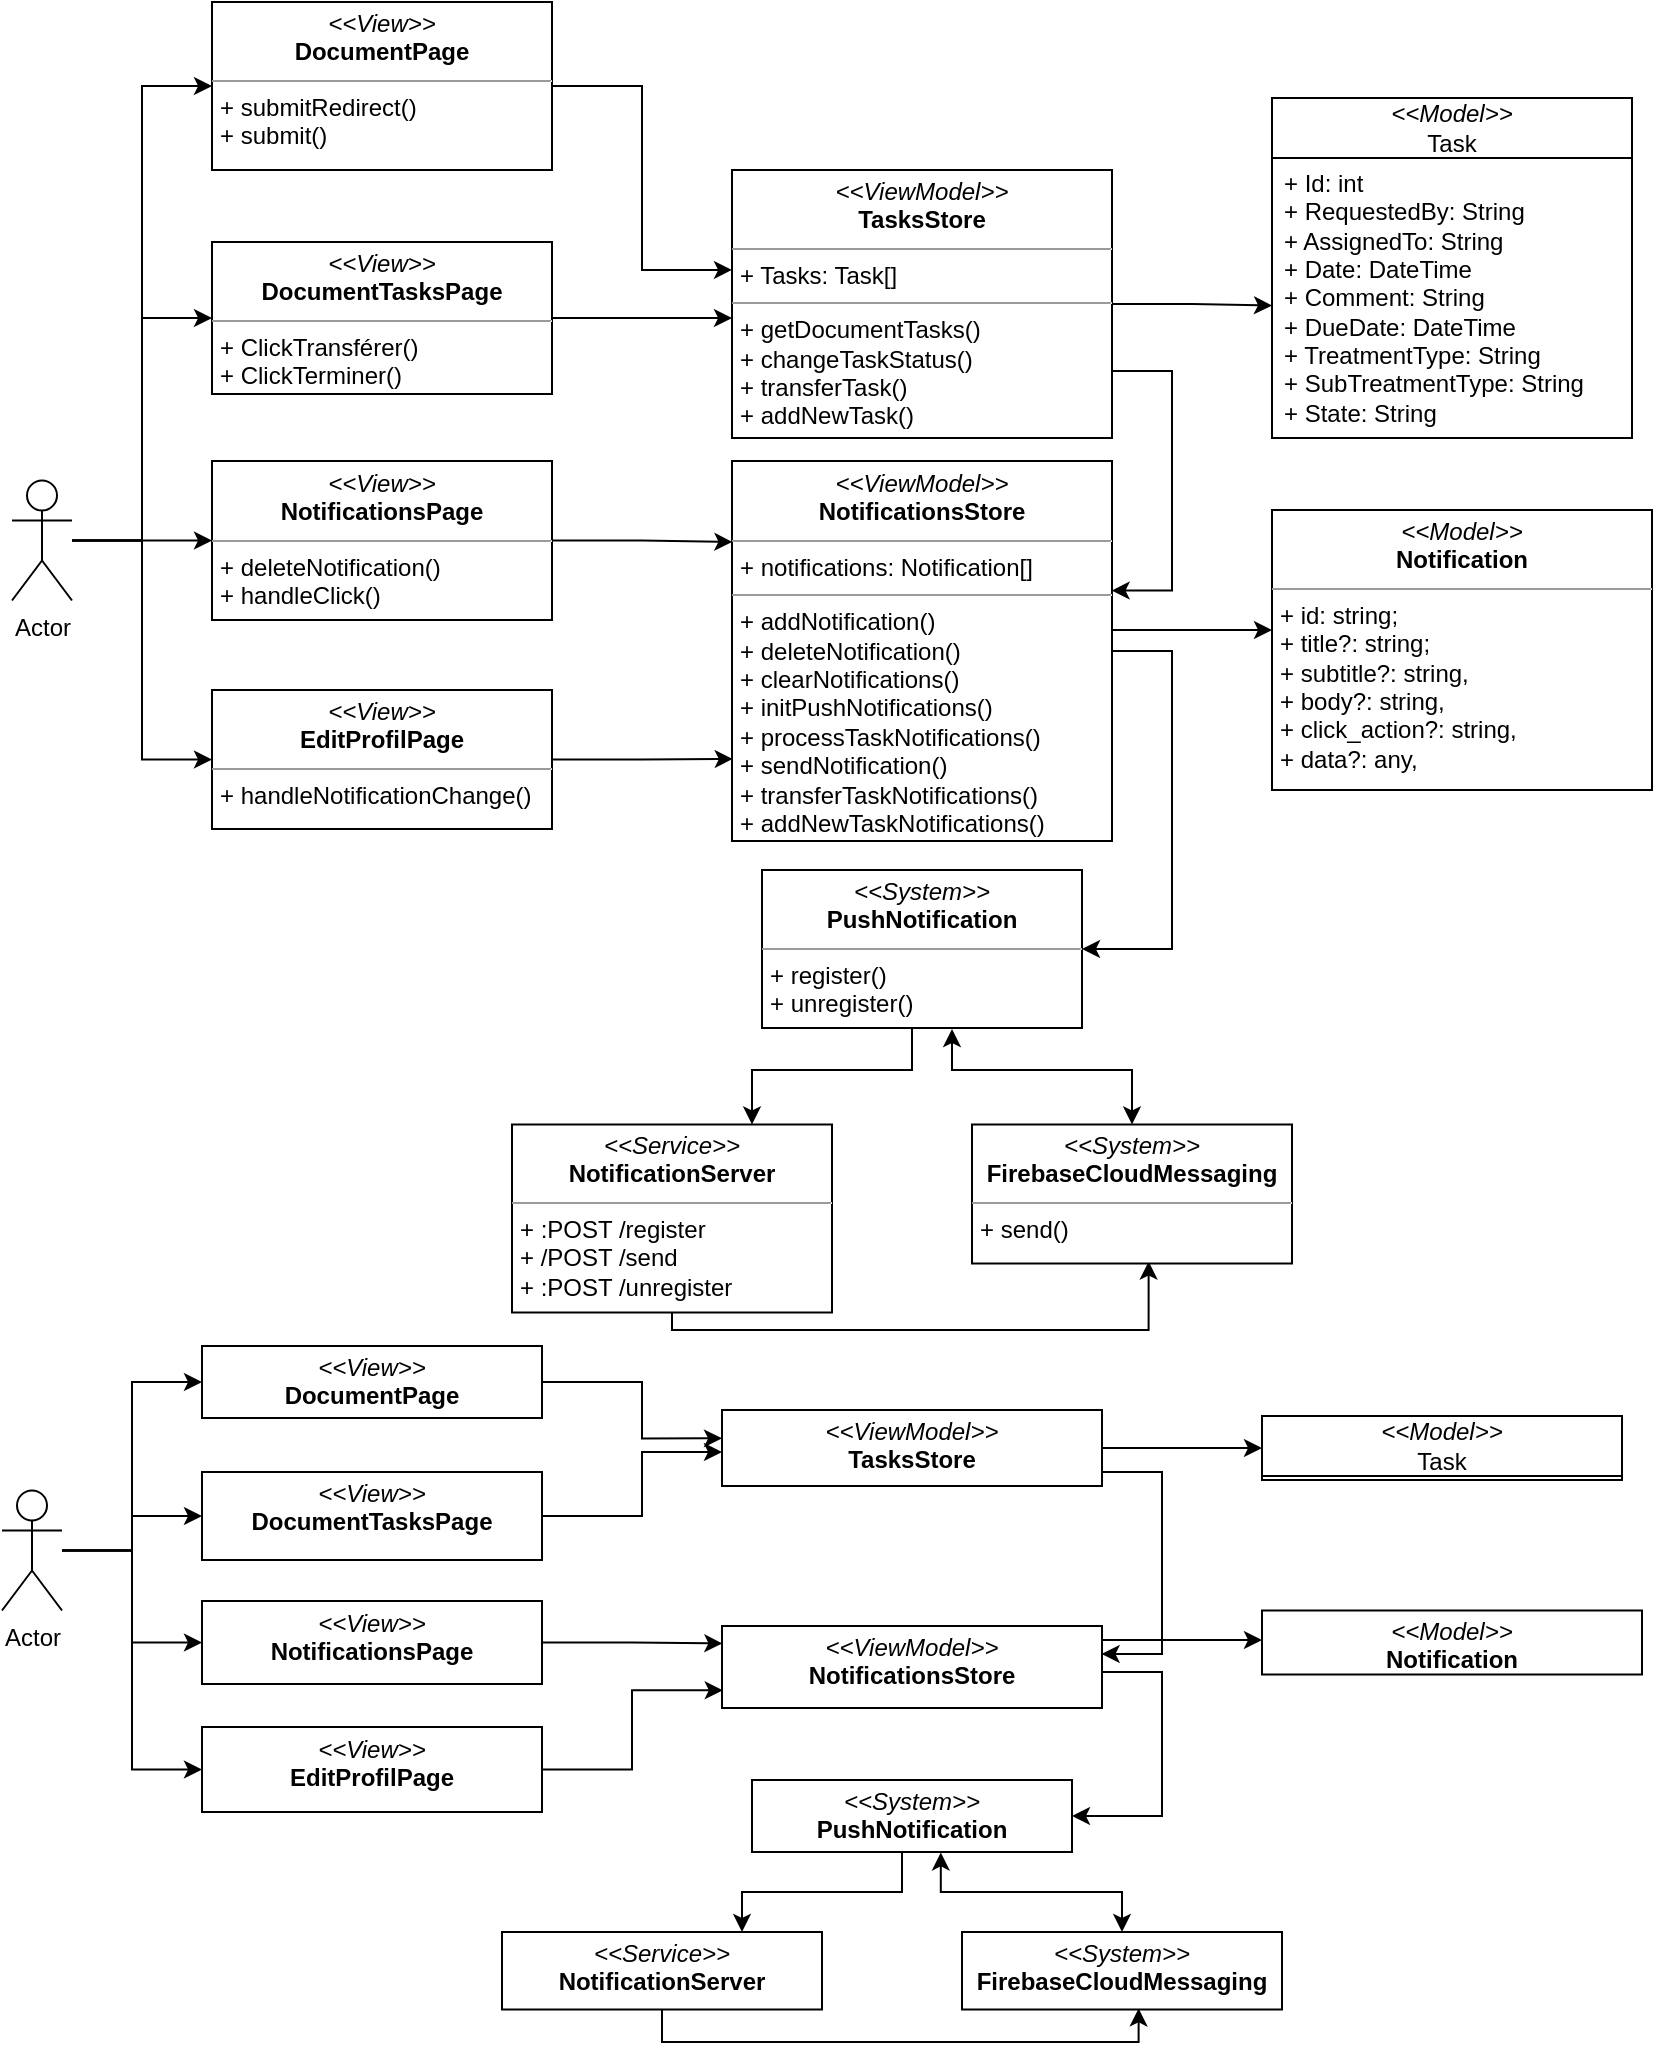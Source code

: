 <mxfile>
    <diagram id="O0Qm6d66h3aTIQR9iNrG" name="Page-1">
        <mxGraphModel dx="1678" dy="1376" grid="1" gridSize="10" guides="1" tooltips="1" connect="1" arrows="1" fold="1" page="1" pageScale="1" pageWidth="850" pageHeight="1100" math="0" shadow="0">
            <root>
                <mxCell id="0"/>
                <mxCell id="1" parent="0"/>
                <mxCell id="22" style="edgeStyle=orthogonalEdgeStyle;html=1;entryX=0;entryY=0.5;entryDx=0;entryDy=0;rounded=0;" edge="1" parent="1" source="2" target="12">
                    <mxGeometry relative="1" as="geometry"/>
                </mxCell>
                <mxCell id="23" style="edgeStyle=orthogonalEdgeStyle;html=1;entryX=0;entryY=0.5;entryDx=0;entryDy=0;rounded=0;" edge="1" parent="1" source="2" target="6">
                    <mxGeometry relative="1" as="geometry"/>
                </mxCell>
                <mxCell id="24" style="edgeStyle=orthogonalEdgeStyle;html=1;entryX=0;entryY=0.5;entryDx=0;entryDy=0;rounded=0;" edge="1" parent="1" source="2" target="10">
                    <mxGeometry relative="1" as="geometry"/>
                </mxCell>
                <mxCell id="42" style="edgeStyle=orthogonalEdgeStyle;rounded=0;html=1;entryX=0;entryY=0.5;entryDx=0;entryDy=0;startArrow=none;startFill=0;endArrow=classic;endFill=1;" edge="1" parent="1" source="2" target="36">
                    <mxGeometry relative="1" as="geometry"/>
                </mxCell>
                <mxCell id="2" value="Actor" style="shape=umlActor;verticalLabelPosition=bottom;verticalAlign=top;html=1;outlineConnect=0;" vertex="1" parent="1">
                    <mxGeometry x="20" y="309.25" width="30" height="60" as="geometry"/>
                </mxCell>
                <mxCell id="21" style="edgeStyle=orthogonalEdgeStyle;html=1;entryX=0.001;entryY=0.213;entryDx=0;entryDy=0;entryPerimeter=0;rounded=0;" edge="1" parent="1" source="6" target="17">
                    <mxGeometry relative="1" as="geometry">
                        <Array as="points"/>
                    </mxGeometry>
                </mxCell>
                <mxCell id="6" value="&lt;p style=&quot;margin:0px;margin-top:4px;text-align:center;&quot;&gt;&lt;i&gt;&amp;lt;&amp;lt;View&amp;gt;&amp;gt;&lt;/i&gt;&lt;br&gt;&lt;b&gt;NotificationsPage&lt;/b&gt;&lt;br&gt;&lt;/p&gt;&lt;hr style=&quot;border-color: var(--border-color);&quot; size=&quot;1&quot;&gt;&lt;p style=&quot;border-color: var(--border-color); margin: 0px 0px 0px 4px;&quot;&gt;+ deleteNotification()&lt;/p&gt;&lt;p style=&quot;border-color: var(--border-color); margin: 0px 0px 0px 4px;&quot;&gt;+ handleClick()&lt;/p&gt;" style="verticalAlign=top;align=left;overflow=fill;fontSize=12;fontFamily=Helvetica;html=1;whiteSpace=wrap;" vertex="1" parent="1">
                    <mxGeometry x="120" y="299.5" width="170" height="79.5" as="geometry"/>
                </mxCell>
                <mxCell id="25" style="edgeStyle=orthogonalEdgeStyle;html=1;rounded=0;" edge="1" parent="1" source="10" target="11">
                    <mxGeometry relative="1" as="geometry">
                        <Array as="points">
                            <mxPoint x="360" y="228"/>
                            <mxPoint x="360" y="228"/>
                        </Array>
                    </mxGeometry>
                </mxCell>
                <mxCell id="10" value="&lt;p style=&quot;margin:0px;margin-top:4px;text-align:center;&quot;&gt;&lt;i&gt;&amp;lt;&amp;lt;View&amp;gt;&amp;gt;&lt;/i&gt;&lt;br&gt;&lt;b&gt;DocumentTasksPage&lt;/b&gt;&lt;br&gt;&lt;/p&gt;&lt;hr style=&quot;border-color: var(--border-color);&quot; size=&quot;1&quot;&gt;&lt;p style=&quot;border-color: var(--border-color); margin: 0px 0px 0px 4px;&quot;&gt;+ ClickTransférer()&lt;/p&gt;&lt;p style=&quot;border-color: var(--border-color); margin: 0px 0px 0px 4px;&quot;&gt;+ ClickTerminer()&lt;/p&gt;" style="verticalAlign=top;align=left;overflow=fill;fontSize=12;fontFamily=Helvetica;html=1;whiteSpace=wrap;" vertex="1" parent="1">
                    <mxGeometry x="120" y="190" width="170" height="76" as="geometry"/>
                </mxCell>
                <mxCell id="29" style="edgeStyle=orthogonalEdgeStyle;html=1;entryX=0;entryY=0.527;entryDx=0;entryDy=0;entryPerimeter=0;rounded=0;" edge="1" parent="1" source="11" target="19">
                    <mxGeometry relative="1" as="geometry">
                        <Array as="points"/>
                    </mxGeometry>
                </mxCell>
                <mxCell id="34" style="edgeStyle=orthogonalEdgeStyle;rounded=0;html=1;entryX=0.999;entryY=0.341;entryDx=0;entryDy=0;entryPerimeter=0;exitX=1;exitY=0.75;exitDx=0;exitDy=0;" edge="1" parent="1" source="11" target="17">
                    <mxGeometry relative="1" as="geometry">
                        <mxPoint x="600" y="514" as="sourcePoint"/>
                        <Array as="points">
                            <mxPoint x="600" y="255"/>
                            <mxPoint x="600" y="364"/>
                        </Array>
                    </mxGeometry>
                </mxCell>
                <mxCell id="11" value="&lt;p style=&quot;margin:0px;margin-top:4px;text-align:center;&quot;&gt;&lt;i&gt;&amp;lt;&amp;lt;ViewModel&amp;gt;&amp;gt;&lt;/i&gt;&lt;br&gt;&lt;b&gt;TasksStore&lt;/b&gt;&lt;/p&gt;&lt;hr size=&quot;1&quot;&gt;&lt;p style=&quot;margin:0px;margin-left:4px;&quot;&gt;+ Tasks: Task[]&lt;br&gt;&lt;/p&gt;&lt;hr size=&quot;1&quot;&gt;&lt;p style=&quot;margin:0px;margin-left:4px;&quot;&gt;+ getDocumentTasks()&lt;/p&gt;&lt;p style=&quot;margin:0px;margin-left:4px;&quot;&gt;+ changeTaskStatus()&lt;/p&gt;&lt;p style=&quot;margin:0px;margin-left:4px;&quot;&gt;+ transferTask()&lt;/p&gt;&lt;p style=&quot;margin:0px;margin-left:4px;&quot;&gt;+ addNewTask()&lt;/p&gt;" style="verticalAlign=top;align=left;overflow=fill;fontSize=12;fontFamily=Helvetica;html=1;whiteSpace=wrap;" vertex="1" parent="1">
                    <mxGeometry x="380" y="154" width="190" height="134" as="geometry"/>
                </mxCell>
                <mxCell id="27" style="edgeStyle=orthogonalEdgeStyle;html=1;entryX=0.002;entryY=0.784;entryDx=0;entryDy=0;rounded=0;entryPerimeter=0;" edge="1" parent="1" source="12" target="17">
                    <mxGeometry relative="1" as="geometry">
                        <Array as="points"/>
                    </mxGeometry>
                </mxCell>
                <mxCell id="12" value="&lt;p style=&quot;margin:0px;margin-top:4px;text-align:center;&quot;&gt;&lt;i&gt;&amp;lt;&amp;lt;View&amp;gt;&amp;gt;&lt;/i&gt;&lt;br&gt;&lt;b&gt;EditProfilPage&lt;/b&gt;&lt;/p&gt;&lt;hr style=&quot;border-color: var(--border-color);&quot; size=&quot;1&quot;&gt;&lt;p style=&quot;border-color: var(--border-color); margin: 0px 0px 0px 4px;&quot;&gt;+ handleNotificationChange()&lt;/p&gt;&lt;div&gt;&lt;br&gt;&lt;/div&gt;&lt;p style=&quot;border-color: var(--border-color); margin: 0px 0px 0px 4px;&quot;&gt;&lt;br&gt;&lt;/p&gt;" style="verticalAlign=top;align=left;overflow=fill;fontSize=12;fontFamily=Helvetica;html=1;whiteSpace=wrap;" vertex="1" parent="1">
                    <mxGeometry x="120" y="414" width="170" height="69.5" as="geometry"/>
                </mxCell>
                <mxCell id="39" style="edgeStyle=orthogonalEdgeStyle;rounded=0;html=1;exitX=0.75;exitY=0;exitDx=0;exitDy=0;entryX=0.25;entryY=1;entryDx=0;entryDy=0;startArrow=classic;startFill=1;endArrow=none;endFill=0;" edge="1" parent="1" source="13" target="15">
                    <mxGeometry relative="1" as="geometry">
                        <Array as="points">
                            <mxPoint x="390" y="604"/>
                            <mxPoint x="470" y="604"/>
                            <mxPoint x="470" y="583"/>
                        </Array>
                    </mxGeometry>
                </mxCell>
                <mxCell id="40" style="edgeStyle=orthogonalEdgeStyle;rounded=0;html=1;entryX=0.552;entryY=0.986;entryDx=0;entryDy=0;entryPerimeter=0;startArrow=none;startFill=0;endArrow=classic;endFill=1;" edge="1" parent="1" source="13" target="14">
                    <mxGeometry relative="1" as="geometry">
                        <Array as="points">
                            <mxPoint x="350" y="734"/>
                            <mxPoint x="588" y="734"/>
                        </Array>
                    </mxGeometry>
                </mxCell>
                <mxCell id="13" value="&lt;p style=&quot;margin:0px;margin-top:4px;text-align:center;&quot;&gt;&lt;i&gt;&amp;lt;&amp;lt;Service&amp;gt;&amp;gt;&lt;/i&gt;&lt;br&gt;&lt;b&gt;NotificationServer&lt;/b&gt;&lt;br&gt;&lt;/p&gt;&lt;hr style=&quot;border-color: var(--border-color);&quot; size=&quot;1&quot;&gt;&lt;p style=&quot;border-color: var(--border-color); margin: 0px 0px 0px 4px;&quot;&gt;+ :POST /register&lt;/p&gt;&lt;p style=&quot;border-color: var(--border-color); margin: 0px 0px 0px 4px;&quot;&gt;+ /POST /send&lt;/p&gt;&lt;p style=&quot;border-color: var(--border-color); margin: 0px 0px 0px 4px;&quot;&gt;+ :POST /unregister&lt;/p&gt;&lt;div&gt;&lt;br&gt;&lt;/div&gt;&lt;p style=&quot;border-color: var(--border-color); margin: 0px 0px 0px 4px;&quot;&gt;&lt;br&gt;&lt;/p&gt;" style="verticalAlign=top;align=left;overflow=fill;fontSize=12;fontFamily=Helvetica;html=1;whiteSpace=wrap;" vertex="1" parent="1">
                    <mxGeometry x="270" y="631.25" width="160" height="94" as="geometry"/>
                </mxCell>
                <mxCell id="38" style="edgeStyle=orthogonalEdgeStyle;rounded=0;html=1;exitX=0.5;exitY=0;exitDx=0;exitDy=0;entryX=0.59;entryY=1.006;entryDx=0;entryDy=0;startArrow=classic;startFill=1;endArrow=classic;endFill=1;entryPerimeter=0;" edge="1" parent="1" source="14" target="15">
                    <mxGeometry relative="1" as="geometry">
                        <Array as="points">
                            <mxPoint x="580" y="604"/>
                            <mxPoint x="490" y="604"/>
                            <mxPoint x="490" y="584"/>
                        </Array>
                    </mxGeometry>
                </mxCell>
                <mxCell id="14" value="&lt;p style=&quot;margin:0px;margin-top:4px;text-align:center;&quot;&gt;&lt;i&gt;&amp;lt;&amp;lt;System&amp;gt;&amp;gt;&lt;/i&gt;&lt;br&gt;&lt;b&gt;FirebaseCloudMessaging&lt;/b&gt;&lt;br&gt;&lt;/p&gt;&lt;hr style=&quot;border-color: var(--border-color);&quot; size=&quot;1&quot;&gt;&lt;p style=&quot;border-color: var(--border-color); margin: 0px 0px 0px 4px;&quot;&gt;+ send()&lt;/p&gt;&lt;div&gt;&lt;br&gt;&lt;/div&gt;&lt;p style=&quot;border-color: var(--border-color); margin: 0px 0px 0px 4px;&quot;&gt;&lt;br&gt;&lt;/p&gt;" style="verticalAlign=top;align=left;overflow=fill;fontSize=12;fontFamily=Helvetica;html=1;whiteSpace=wrap;" vertex="1" parent="1">
                    <mxGeometry x="500" y="631.25" width="160" height="69.5" as="geometry"/>
                </mxCell>
                <mxCell id="15" value="&lt;p style=&quot;margin:0px;margin-top:4px;text-align:center;&quot;&gt;&lt;i&gt;&amp;lt;&amp;lt;&lt;/i&gt;&lt;i&gt;System&lt;/i&gt;&lt;i&gt;&amp;gt;&amp;gt;&lt;/i&gt;&lt;br&gt;&lt;b&gt;PushNotification&lt;/b&gt;&lt;br&gt;&lt;/p&gt;&lt;hr style=&quot;border-color: var(--border-color);&quot; size=&quot;1&quot;&gt;&lt;p style=&quot;border-color: var(--border-color); margin: 0px 0px 0px 4px;&quot;&gt;+ register()&lt;/p&gt;&lt;p style=&quot;border-color: var(--border-color); margin: 0px 0px 0px 4px;&quot;&gt;+ unregister()&lt;/p&gt;&lt;div&gt;&lt;br&gt;&lt;/div&gt;&lt;p style=&quot;border-color: var(--border-color); margin: 0px 0px 0px 4px;&quot;&gt;&lt;br&gt;&lt;/p&gt;" style="verticalAlign=top;align=left;overflow=fill;fontSize=12;fontFamily=Helvetica;html=1;whiteSpace=wrap;" vertex="1" parent="1">
                    <mxGeometry x="395" y="504" width="160" height="79" as="geometry"/>
                </mxCell>
                <mxCell id="16" value="&lt;p style=&quot;margin:0px;margin-top:4px;text-align:center;&quot;&gt;&lt;i&gt;&amp;lt;&amp;lt;Model&amp;gt;&amp;gt;&lt;/i&gt;&lt;br&gt;&lt;b&gt;Notification&lt;/b&gt;&lt;/p&gt;&lt;hr size=&quot;1&quot;&gt;&lt;p style=&quot;margin:0px;margin-left:4px;&quot;&gt;+ id: string;&lt;/p&gt;&lt;p style=&quot;margin:0px;margin-left:4px;&quot;&gt;+ title?: string;&lt;/p&gt;&lt;p style=&quot;margin:0px;margin-left:4px;&quot;&gt;+ subtitle?: string,&lt;/p&gt;&lt;p style=&quot;margin:0px;margin-left:4px;&quot;&gt;+ body?: string,&lt;/p&gt;&lt;p style=&quot;margin:0px;margin-left:4px;&quot;&gt;+ click_action?: string,&lt;/p&gt;&lt;p style=&quot;margin:0px;margin-left:4px;&quot;&gt;+ data?: any,&lt;/p&gt;&lt;p style=&quot;margin:0px;margin-left:4px;&quot;&gt;&lt;br&gt;&lt;/p&gt;" style="verticalAlign=top;align=left;overflow=fill;fontSize=12;fontFamily=Helvetica;html=1;whiteSpace=wrap;" vertex="1" parent="1">
                    <mxGeometry x="650" y="324" width="190" height="140" as="geometry"/>
                </mxCell>
                <mxCell id="28" style="edgeStyle=orthogonalEdgeStyle;html=1;rounded=0;" edge="1" parent="1" source="17">
                    <mxGeometry relative="1" as="geometry">
                        <mxPoint x="650" y="384" as="targetPoint"/>
                        <Array as="points">
                            <mxPoint x="590" y="384"/>
                            <mxPoint x="590" y="384"/>
                        </Array>
                    </mxGeometry>
                </mxCell>
                <mxCell id="41" style="edgeStyle=orthogonalEdgeStyle;rounded=0;html=1;entryX=1;entryY=0.5;entryDx=0;entryDy=0;startArrow=none;startFill=0;endArrow=classic;endFill=1;" edge="1" parent="1" source="17" target="15">
                    <mxGeometry relative="1" as="geometry">
                        <Array as="points">
                            <mxPoint x="600" y="394"/>
                            <mxPoint x="600" y="544"/>
                        </Array>
                    </mxGeometry>
                </mxCell>
                <mxCell id="17" value="&lt;p style=&quot;margin:0px;margin-top:4px;text-align:center;&quot;&gt;&lt;i&gt;&amp;lt;&amp;lt;ViewModel&amp;gt;&amp;gt;&lt;/i&gt;&lt;br&gt;&lt;b&gt;NotificationsStore&lt;/b&gt;&lt;/p&gt;&lt;hr size=&quot;1&quot;&gt;&lt;p style=&quot;margin:0px;margin-left:4px;&quot;&gt;+ notifications: Notification[]&lt;br&gt;&lt;/p&gt;&lt;hr size=&quot;1&quot;&gt;&lt;p style=&quot;margin: 0px 0px 0px 4px;&quot;&gt;+ addNotification()&lt;/p&gt;&lt;p style=&quot;margin: 0px 0px 0px 4px;&quot;&gt;+ deleteNotification()&lt;/p&gt;&lt;p style=&quot;margin: 0px 0px 0px 4px;&quot;&gt;+ clearNotifications()&lt;/p&gt;&lt;p style=&quot;margin: 0px 0px 0px 4px;&quot;&gt;+ initPushNotifications()&lt;/p&gt;&lt;p style=&quot;margin: 0px 0px 0px 4px;&quot;&gt;+ processTaskNotifications()&lt;/p&gt;&lt;p style=&quot;margin: 0px 0px 0px 4px;&quot;&gt;+ sendNotification()&lt;/p&gt;&lt;p style=&quot;margin: 0px 0px 0px 4px;&quot;&gt;+ transferTaskNotifications()&lt;/p&gt;&lt;p style=&quot;margin: 0px 0px 0px 4px;&quot;&gt;&lt;span style=&quot;background-color: initial;&quot;&gt;+ addNewTaskNotifications()&lt;/span&gt;&lt;span style=&quot;background-color: initial;&quot;&gt;&amp;nbsp;&lt;/span&gt;&lt;br&gt;&lt;/p&gt;" style="verticalAlign=top;align=left;overflow=fill;fontSize=12;fontFamily=Helvetica;html=1;whiteSpace=wrap;" vertex="1" parent="1">
                    <mxGeometry x="380" y="299.5" width="190" height="190" as="geometry"/>
                </mxCell>
                <mxCell id="18" value="&lt;i style=&quot;border-color: var(--border-color);&quot;&gt;&amp;lt;&amp;lt;Model&amp;gt;&amp;gt;&lt;/i&gt;&lt;br style=&quot;border-color: var(--border-color);&quot;&gt;Task" style="swimlane;fontStyle=0;childLayout=stackLayout;horizontal=1;startSize=30;horizontalStack=0;resizeParent=1;resizeParentMax=0;resizeLast=0;collapsible=1;marginBottom=0;whiteSpace=wrap;html=1;" vertex="1" parent="1">
                    <mxGeometry x="650" y="118" width="180" height="170" as="geometry"/>
                </mxCell>
                <mxCell id="19" value="+ Id: int&lt;br&gt;+ RequestedBy: String&lt;br style=&quot;border-color: var(--border-color);&quot;&gt;+ AssignedTo: String&lt;br style=&quot;border-color: var(--border-color);&quot;&gt;+ Date: DateTime&lt;br style=&quot;border-color: var(--border-color);&quot;&gt;+ Comment: String&lt;br style=&quot;border-color: var(--border-color);&quot;&gt;+ DueDate: DateTime&lt;br style=&quot;border-color: var(--border-color);&quot;&gt;+ TreatmentType: String&lt;br style=&quot;border-color: var(--border-color);&quot;&gt;+ SubTreatmentType: String&lt;br style=&quot;border-color: var(--border-color);&quot;&gt;+ State: String" style="text;strokeColor=none;fillColor=none;align=left;verticalAlign=middle;spacingLeft=4;spacingRight=4;overflow=hidden;points=[[0,0.5],[1,0.5]];portConstraint=eastwest;rotatable=0;whiteSpace=wrap;html=1;" vertex="1" parent="18">
                    <mxGeometry y="30" width="180" height="140" as="geometry"/>
                </mxCell>
                <mxCell id="43" style="edgeStyle=orthogonalEdgeStyle;rounded=0;html=1;entryX=0;entryY=0.373;entryDx=0;entryDy=0;entryPerimeter=0;startArrow=none;startFill=0;endArrow=classic;endFill=1;" edge="1" parent="1" source="36" target="11">
                    <mxGeometry relative="1" as="geometry"/>
                </mxCell>
                <mxCell id="36" value="&lt;p style=&quot;margin:0px;margin-top:4px;text-align:center;&quot;&gt;&lt;i&gt;&amp;lt;&amp;lt;View&amp;gt;&amp;gt;&lt;/i&gt;&lt;br&gt;&lt;b&gt;DocumentPage&lt;/b&gt;&lt;br&gt;&lt;/p&gt;&lt;hr style=&quot;border-color: var(--border-color);&quot; size=&quot;1&quot;&gt;&lt;p style=&quot;border-color: var(--border-color); margin: 0px 0px 0px 4px;&quot;&gt;+ submitRedirect()&lt;br&gt;&lt;/p&gt;&lt;p style=&quot;border-color: var(--border-color); margin: 0px 0px 0px 4px;&quot;&gt;+ submit()&lt;/p&gt;" style="verticalAlign=top;align=left;overflow=fill;fontSize=12;fontFamily=Helvetica;html=1;whiteSpace=wrap;" vertex="1" parent="1">
                    <mxGeometry x="120" y="70" width="170" height="84" as="geometry"/>
                </mxCell>
                <mxCell id="44" style="edgeStyle=orthogonalEdgeStyle;html=1;entryX=0;entryY=0.5;entryDx=0;entryDy=0;rounded=0;" edge="1" source="48" target="57" parent="1">
                    <mxGeometry relative="1" as="geometry"/>
                </mxCell>
                <mxCell id="45" style="edgeStyle=orthogonalEdgeStyle;html=1;entryX=0;entryY=0.5;entryDx=0;entryDy=0;rounded=0;" edge="1" source="48" target="50" parent="1">
                    <mxGeometry relative="1" as="geometry"/>
                </mxCell>
                <mxCell id="46" style="edgeStyle=orthogonalEdgeStyle;html=1;entryX=0;entryY=0.5;entryDx=0;entryDy=0;rounded=0;" edge="1" source="48" target="52" parent="1">
                    <mxGeometry relative="1" as="geometry"/>
                </mxCell>
                <mxCell id="47" style="edgeStyle=orthogonalEdgeStyle;rounded=0;html=1;entryX=0;entryY=0.5;entryDx=0;entryDy=0;startArrow=none;startFill=0;endArrow=classic;endFill=1;" edge="1" source="48" target="71" parent="1">
                    <mxGeometry relative="1" as="geometry"/>
                </mxCell>
                <mxCell id="48" value="Actor" style="shape=umlActor;verticalLabelPosition=bottom;verticalAlign=top;html=1;outlineConnect=0;" vertex="1" parent="1">
                    <mxGeometry x="15" y="814.25" width="30" height="60" as="geometry"/>
                </mxCell>
                <mxCell id="49" style="edgeStyle=orthogonalEdgeStyle;html=1;entryX=0.001;entryY=0.213;entryDx=0;entryDy=0;entryPerimeter=0;rounded=0;" edge="1" source="50" target="67" parent="1">
                    <mxGeometry relative="1" as="geometry">
                        <Array as="points"/>
                    </mxGeometry>
                </mxCell>
                <mxCell id="50" value="&lt;p style=&quot;margin:0px;margin-top:4px;text-align:center;&quot;&gt;&lt;i&gt;&amp;lt;&amp;lt;View&amp;gt;&amp;gt;&lt;/i&gt;&lt;br&gt;&lt;b&gt;NotificationsPage&lt;/b&gt;&lt;br&gt;&lt;/p&gt;&lt;p style=&quot;border-color: var(--border-color); margin: 0px 0px 0px 4px;&quot;&gt;&lt;br&gt;&lt;/p&gt;" style="verticalAlign=top;align=left;overflow=fill;fontSize=12;fontFamily=Helvetica;html=1;whiteSpace=wrap;" vertex="1" parent="1">
                    <mxGeometry x="115" y="869.5" width="170" height="41.5" as="geometry"/>
                </mxCell>
                <mxCell id="51" style="edgeStyle=orthogonalEdgeStyle;html=1;rounded=0;" edge="1" source="52" target="55" parent="1">
                    <mxGeometry relative="1" as="geometry">
                        <Array as="points">
                            <mxPoint x="335" y="827"/>
                            <mxPoint x="335" y="795"/>
                        </Array>
                    </mxGeometry>
                </mxCell>
                <mxCell id="52" value="&lt;p style=&quot;margin:0px;margin-top:4px;text-align:center;&quot;&gt;&lt;i&gt;&amp;lt;&amp;lt;View&amp;gt;&amp;gt;&lt;/i&gt;&lt;br&gt;&lt;b&gt;DocumentTasksPage&lt;/b&gt;&lt;br&gt;&lt;/p&gt;&lt;p style=&quot;border-color: var(--border-color); margin: 0px 0px 0px 4px;&quot;&gt;&lt;br&gt;&lt;/p&gt;" style="verticalAlign=top;align=left;overflow=fill;fontSize=12;fontFamily=Helvetica;html=1;whiteSpace=wrap;" vertex="1" parent="1">
                    <mxGeometry x="115" y="805" width="170" height="44" as="geometry"/>
                </mxCell>
                <mxCell id="53" style="edgeStyle=orthogonalEdgeStyle;html=1;entryX=0;entryY=0.5;entryDx=0;entryDy=0;rounded=0;" edge="1" source="55" target="68" parent="1">
                    <mxGeometry relative="1" as="geometry">
                        <mxPoint x="645" y="726.78" as="targetPoint"/>
                        <Array as="points"/>
                    </mxGeometry>
                </mxCell>
                <mxCell id="54" style="edgeStyle=orthogonalEdgeStyle;rounded=0;html=1;entryX=0.999;entryY=0.341;entryDx=0;entryDy=0;entryPerimeter=0;exitX=1;exitY=0.75;exitDx=0;exitDy=0;" edge="1" source="55" target="67" parent="1">
                    <mxGeometry relative="1" as="geometry">
                        <mxPoint x="595" y="1019" as="sourcePoint"/>
                        <Array as="points">
                            <mxPoint x="565" y="805"/>
                            <mxPoint x="595" y="805"/>
                            <mxPoint x="595" y="896"/>
                        </Array>
                    </mxGeometry>
                </mxCell>
                <mxCell id="55" value="&lt;p style=&quot;margin:0px;margin-top:4px;text-align:center;&quot;&gt;&lt;i&gt;&amp;lt;&amp;lt;ViewModel&amp;gt;&amp;gt;&lt;/i&gt;&lt;br&gt;&lt;b&gt;TasksStore&lt;/b&gt;&lt;/p&gt;&lt;p style=&quot;margin:0px;margin-left:4px;&quot;&gt;&lt;br&gt;&lt;/p&gt;" style="verticalAlign=top;align=left;overflow=fill;fontSize=12;fontFamily=Helvetica;html=1;whiteSpace=wrap;" vertex="1" parent="1">
                    <mxGeometry x="375" y="774" width="190" height="38" as="geometry"/>
                </mxCell>
                <mxCell id="56" style="edgeStyle=orthogonalEdgeStyle;html=1;entryX=0.002;entryY=0.784;entryDx=0;entryDy=0;rounded=0;entryPerimeter=0;" edge="1" source="57" target="67" parent="1">
                    <mxGeometry relative="1" as="geometry">
                        <Array as="points"/>
                    </mxGeometry>
                </mxCell>
                <mxCell id="57" value="&lt;p style=&quot;margin:0px;margin-top:4px;text-align:center;&quot;&gt;&lt;i&gt;&amp;lt;&amp;lt;View&amp;gt;&amp;gt;&lt;/i&gt;&lt;br&gt;&lt;b&gt;EditProfilPage&lt;/b&gt;&lt;/p&gt;&lt;p style=&quot;border-color: var(--border-color); margin: 0px 0px 0px 4px;&quot;&gt;&lt;br&gt;&lt;/p&gt;&lt;p style=&quot;border-color: var(--border-color); margin: 0px 0px 0px 4px;&quot;&gt;&lt;br&gt;&lt;/p&gt;" style="verticalAlign=top;align=left;overflow=fill;fontSize=12;fontFamily=Helvetica;html=1;whiteSpace=wrap;" vertex="1" parent="1">
                    <mxGeometry x="115" y="932.5" width="170" height="42.5" as="geometry"/>
                </mxCell>
                <mxCell id="58" style="edgeStyle=orthogonalEdgeStyle;rounded=0;html=1;exitX=0.75;exitY=0;exitDx=0;exitDy=0;entryX=0.25;entryY=1;entryDx=0;entryDy=0;startArrow=classic;startFill=1;endArrow=none;endFill=0;" edge="1" source="60" target="63" parent="1">
                    <mxGeometry relative="1" as="geometry">
                        <Array as="points">
                            <mxPoint x="385" y="1015"/>
                            <mxPoint x="465" y="1015"/>
                            <mxPoint x="465" y="995"/>
                        </Array>
                    </mxGeometry>
                </mxCell>
                <mxCell id="59" style="edgeStyle=orthogonalEdgeStyle;rounded=0;html=1;entryX=0.552;entryY=0.986;entryDx=0;entryDy=0;entryPerimeter=0;startArrow=none;startFill=0;endArrow=classic;endFill=1;" edge="1" source="60" target="62" parent="1">
                    <mxGeometry relative="1" as="geometry">
                        <Array as="points">
                            <mxPoint x="345" y="1090"/>
                            <mxPoint x="583" y="1090"/>
                        </Array>
                    </mxGeometry>
                </mxCell>
                <mxCell id="60" value="&lt;p style=&quot;margin:0px;margin-top:4px;text-align:center;&quot;&gt;&lt;i&gt;&amp;lt;&amp;lt;Service&amp;gt;&amp;gt;&lt;/i&gt;&lt;br&gt;&lt;b&gt;NotificationServer&lt;/b&gt;&lt;br&gt;&lt;/p&gt;&lt;p style=&quot;border-color: var(--border-color); margin: 0px 0px 0px 4px;&quot;&gt;&lt;br&gt;&lt;/p&gt;&lt;div&gt;&lt;br&gt;&lt;/div&gt;&lt;p style=&quot;border-color: var(--border-color); margin: 0px 0px 0px 4px;&quot;&gt;&lt;br&gt;&lt;/p&gt;" style="verticalAlign=top;align=left;overflow=fill;fontSize=12;fontFamily=Helvetica;html=1;whiteSpace=wrap;" vertex="1" parent="1">
                    <mxGeometry x="265" y="1035" width="160" height="38.75" as="geometry"/>
                </mxCell>
                <mxCell id="61" style="edgeStyle=orthogonalEdgeStyle;rounded=0;html=1;exitX=0.5;exitY=0;exitDx=0;exitDy=0;entryX=0.59;entryY=1.006;entryDx=0;entryDy=0;startArrow=classic;startFill=1;endArrow=classic;endFill=1;entryPerimeter=0;" edge="1" source="62" target="63" parent="1">
                    <mxGeometry relative="1" as="geometry">
                        <Array as="points">
                            <mxPoint x="575" y="1015"/>
                            <mxPoint x="484" y="1015"/>
                        </Array>
                    </mxGeometry>
                </mxCell>
                <mxCell id="62" value="&lt;p style=&quot;margin:0px;margin-top:4px;text-align:center;&quot;&gt;&lt;i&gt;&amp;lt;&amp;lt;System&amp;gt;&amp;gt;&lt;/i&gt;&lt;br&gt;&lt;b&gt;FirebaseCloudMessaging&lt;/b&gt;&lt;br&gt;&lt;/p&gt;&lt;p style=&quot;border-color: var(--border-color); margin: 0px 0px 0px 4px;&quot;&gt;&lt;br&gt;&lt;/p&gt;&lt;div&gt;&lt;br&gt;&lt;/div&gt;&lt;p style=&quot;border-color: var(--border-color); margin: 0px 0px 0px 4px;&quot;&gt;&lt;br&gt;&lt;/p&gt;" style="verticalAlign=top;align=left;overflow=fill;fontSize=12;fontFamily=Helvetica;html=1;whiteSpace=wrap;" vertex="1" parent="1">
                    <mxGeometry x="495" y="1035" width="160" height="38.75" as="geometry"/>
                </mxCell>
                <mxCell id="63" value="&lt;p style=&quot;margin:0px;margin-top:4px;text-align:center;&quot;&gt;&lt;i&gt;&amp;lt;&amp;lt;&lt;/i&gt;&lt;i&gt;System&lt;/i&gt;&lt;i&gt;&amp;gt;&amp;gt;&lt;/i&gt;&lt;br&gt;&lt;b&gt;PushNotification&lt;/b&gt;&lt;br&gt;&lt;/p&gt;&lt;p style=&quot;border-color: var(--border-color); margin: 0px 0px 0px 4px;&quot;&gt;&lt;br&gt;&lt;/p&gt;" style="verticalAlign=top;align=left;overflow=fill;fontSize=12;fontFamily=Helvetica;html=1;whiteSpace=wrap;" vertex="1" parent="1">
                    <mxGeometry x="390" y="959" width="160" height="36" as="geometry"/>
                </mxCell>
                <mxCell id="64" value="&lt;p style=&quot;margin:0px;margin-top:4px;text-align:center;&quot;&gt;&lt;i&gt;&amp;lt;&amp;lt;Model&amp;gt;&amp;gt;&lt;/i&gt;&lt;br&gt;&lt;b&gt;Notification&lt;/b&gt;&lt;/p&gt;&lt;p style=&quot;margin:0px;margin-left:4px;&quot;&gt;&lt;br&gt;&lt;/p&gt;" style="verticalAlign=top;align=left;overflow=fill;fontSize=12;fontFamily=Helvetica;html=1;whiteSpace=wrap;" vertex="1" parent="1">
                    <mxGeometry x="645" y="874.25" width="190" height="32" as="geometry"/>
                </mxCell>
                <mxCell id="65" style="edgeStyle=orthogonalEdgeStyle;html=1;rounded=0;" edge="1" source="67" parent="1">
                    <mxGeometry relative="1" as="geometry">
                        <mxPoint x="645" y="889" as="targetPoint"/>
                        <Array as="points">
                            <mxPoint x="585" y="889"/>
                            <mxPoint x="585" y="889"/>
                        </Array>
                    </mxGeometry>
                </mxCell>
                <mxCell id="66" style="edgeStyle=orthogonalEdgeStyle;rounded=0;html=1;entryX=1;entryY=0.5;entryDx=0;entryDy=0;startArrow=none;startFill=0;endArrow=classic;endFill=1;" edge="1" source="67" target="63" parent="1">
                    <mxGeometry relative="1" as="geometry">
                        <Array as="points">
                            <mxPoint x="595" y="905"/>
                            <mxPoint x="595" y="977"/>
                        </Array>
                    </mxGeometry>
                </mxCell>
                <mxCell id="67" value="&lt;p style=&quot;margin:0px;margin-top:4px;text-align:center;&quot;&gt;&lt;i&gt;&amp;lt;&amp;lt;ViewModel&amp;gt;&amp;gt;&lt;/i&gt;&lt;br&gt;&lt;b&gt;NotificationsStore&lt;/b&gt;&lt;/p&gt;&lt;p style=&quot;margin:0px;margin-left:4px;&quot;&gt;&lt;br&gt;&lt;/p&gt;" style="verticalAlign=top;align=left;overflow=fill;fontSize=12;fontFamily=Helvetica;html=1;whiteSpace=wrap;" vertex="1" parent="1">
                    <mxGeometry x="375" y="882" width="190" height="41" as="geometry"/>
                </mxCell>
                <mxCell id="68" value="&lt;i style=&quot;border-color: var(--border-color);&quot;&gt;&amp;lt;&amp;lt;Model&amp;gt;&amp;gt;&lt;/i&gt;&lt;br style=&quot;border-color: var(--border-color);&quot;&gt;Task" style="swimlane;fontStyle=0;childLayout=stackLayout;horizontal=1;startSize=30;horizontalStack=0;resizeParent=1;resizeParentMax=0;resizeLast=0;collapsible=1;marginBottom=0;whiteSpace=wrap;html=1;" vertex="1" parent="1">
                    <mxGeometry x="645" y="777" width="180" height="32" as="geometry"/>
                </mxCell>
                <mxCell id="70" style="edgeStyle=orthogonalEdgeStyle;rounded=0;html=1;entryX=0;entryY=0.373;entryDx=0;entryDy=0;entryPerimeter=0;startArrow=none;startFill=0;endArrow=classic;endFill=1;" edge="1" source="71" target="55" parent="1">
                    <mxGeometry relative="1" as="geometry">
                        <Array as="points">
                            <mxPoint x="335" y="760"/>
                            <mxPoint x="335" y="788"/>
                        </Array>
                    </mxGeometry>
                </mxCell>
                <mxCell id="71" value="&lt;p style=&quot;margin:0px;margin-top:4px;text-align:center;&quot;&gt;&lt;i&gt;&amp;lt;&amp;lt;View&amp;gt;&amp;gt;&lt;/i&gt;&lt;br&gt;&lt;b&gt;DocumentPage&lt;/b&gt;&lt;br&gt;&lt;/p&gt;&lt;p style=&quot;border-color: var(--border-color); margin: 0px 0px 0px 4px;&quot;&gt;&lt;br&gt;&lt;/p&gt;" style="verticalAlign=top;align=left;overflow=fill;fontSize=12;fontFamily=Helvetica;html=1;whiteSpace=wrap;" vertex="1" parent="1">
                    <mxGeometry x="115" y="742" width="170" height="36" as="geometry"/>
                </mxCell>
            </root>
        </mxGraphModel>
    </diagram>
</mxfile>